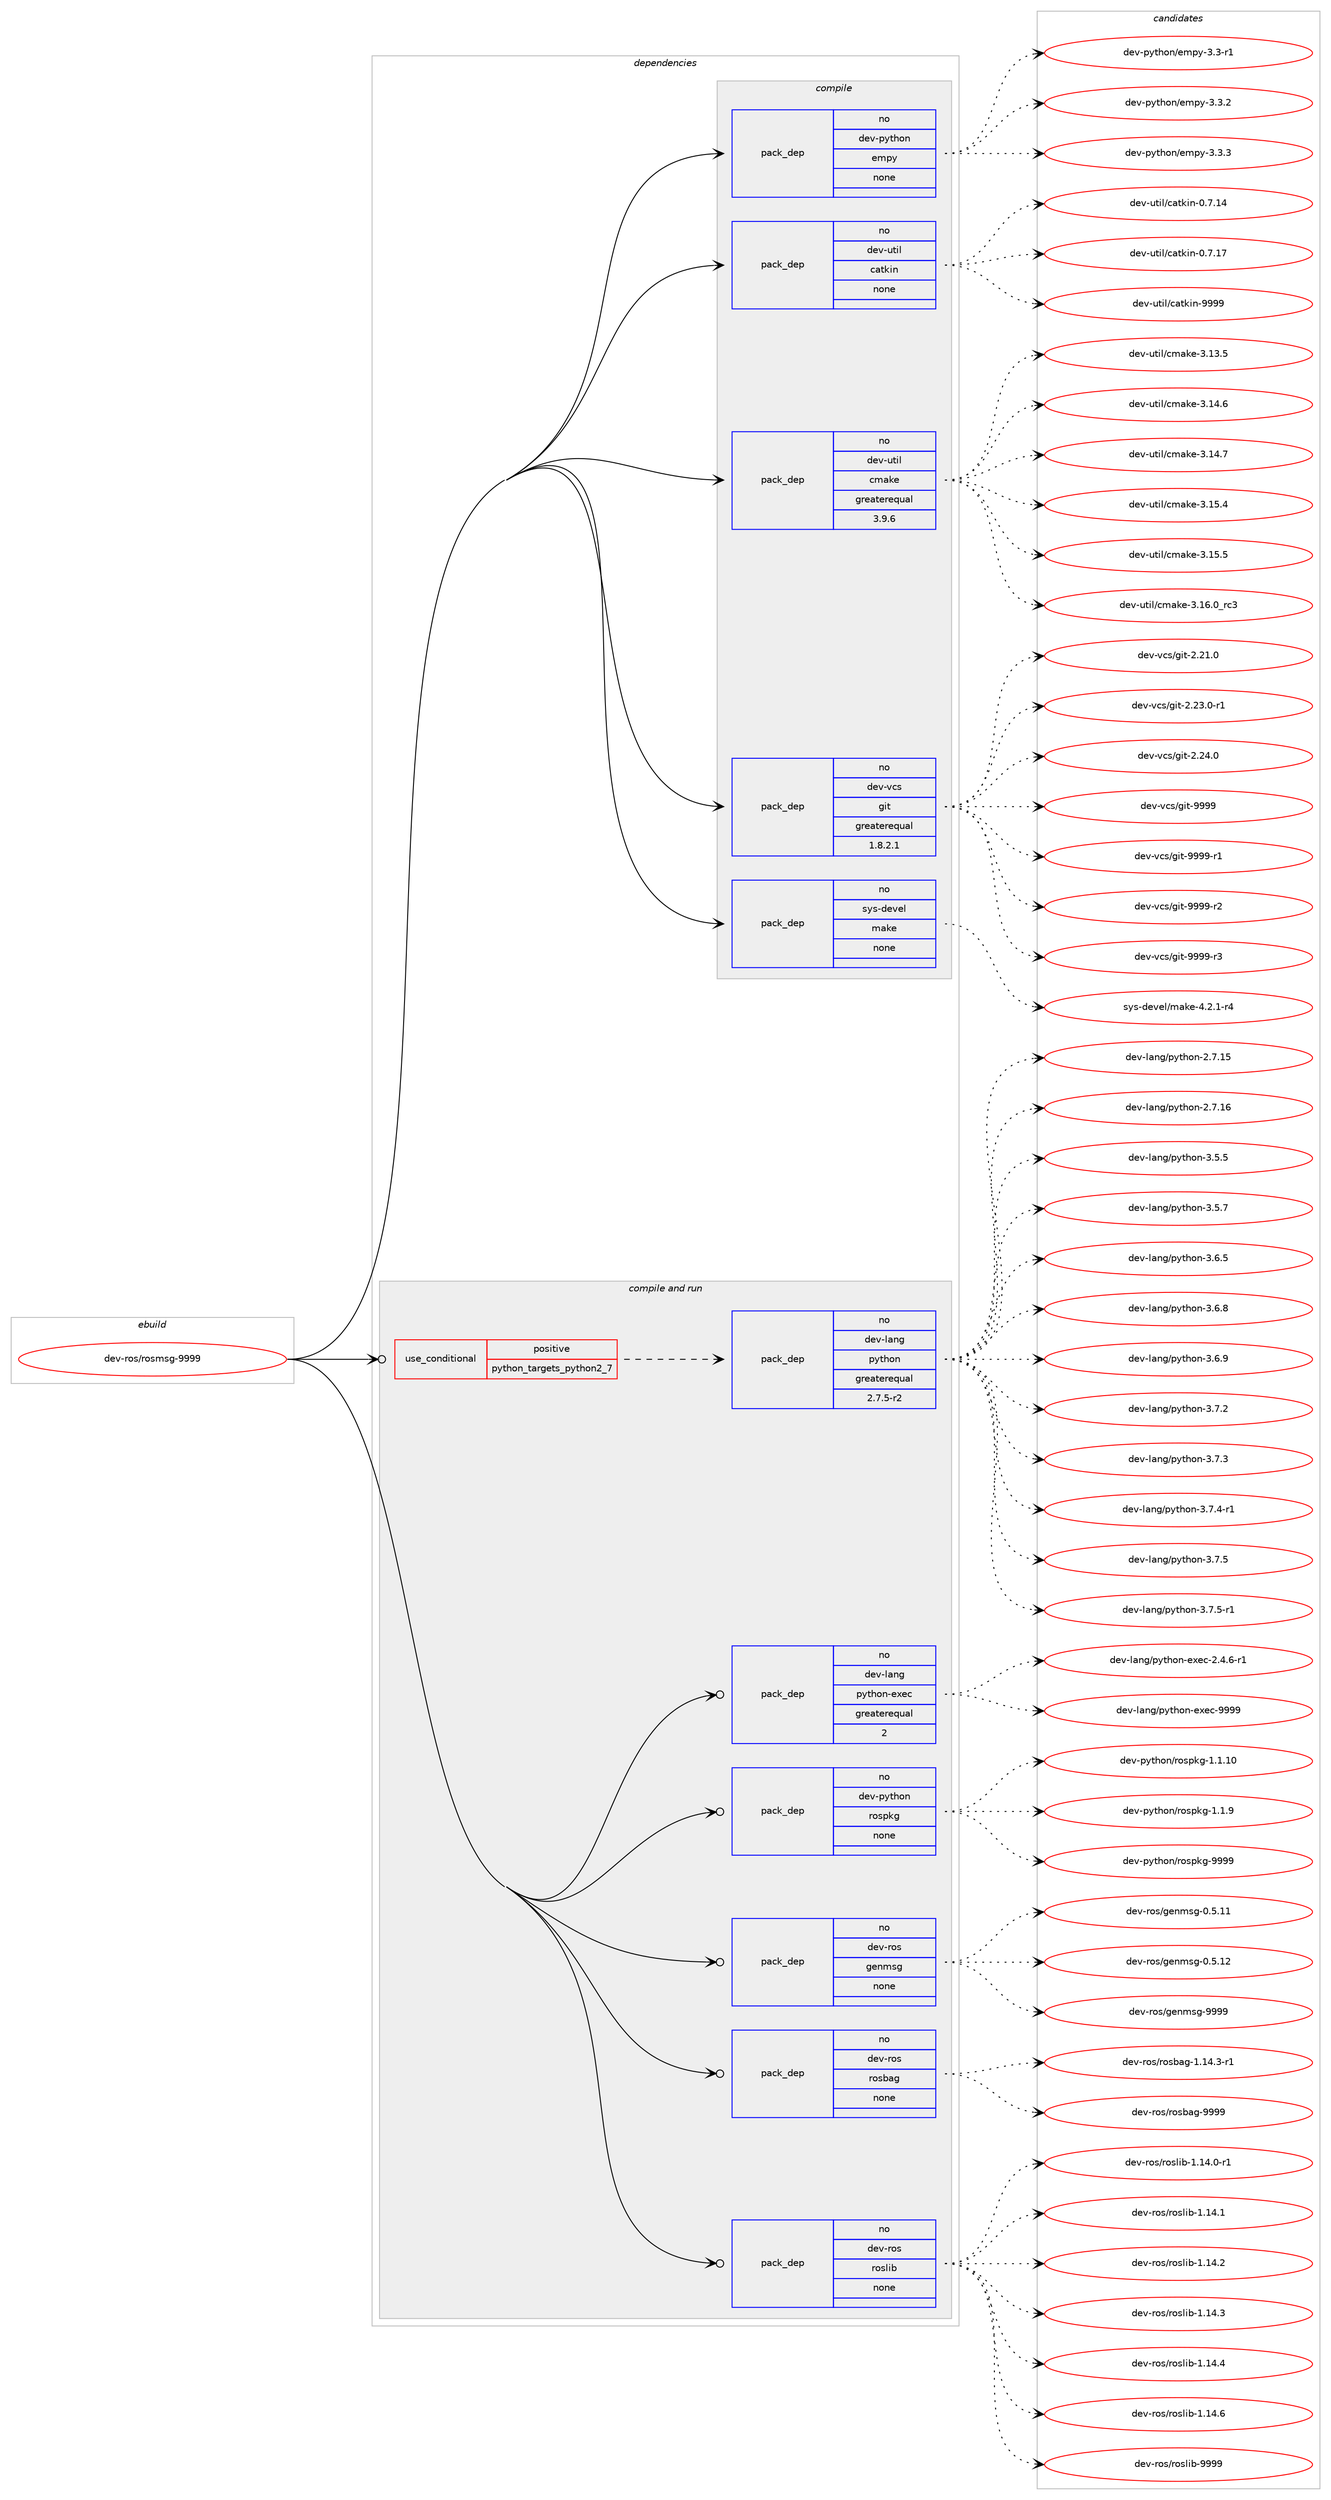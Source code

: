 digraph prolog {

# *************
# Graph options
# *************

newrank=true;
concentrate=true;
compound=true;
graph [rankdir=LR,fontname=Helvetica,fontsize=10,ranksep=1.5];#, ranksep=2.5, nodesep=0.2];
edge  [arrowhead=vee];
node  [fontname=Helvetica,fontsize=10];

# **********
# The ebuild
# **********

subgraph cluster_leftcol {
color=gray;
rank=same;
label=<<i>ebuild</i>>;
id [label="dev-ros/rosmsg-9999", color=red, width=4, href="../dev-ros/rosmsg-9999.svg"];
}

# ****************
# The dependencies
# ****************

subgraph cluster_midcol {
color=gray;
label=<<i>dependencies</i>>;
subgraph cluster_compile {
fillcolor="#eeeeee";
style=filled;
label=<<i>compile</i>>;
subgraph pack495610 {
dependency662312 [label=<<TABLE BORDER="0" CELLBORDER="1" CELLSPACING="0" CELLPADDING="4" WIDTH="220"><TR><TD ROWSPAN="6" CELLPADDING="30">pack_dep</TD></TR><TR><TD WIDTH="110">no</TD></TR><TR><TD>dev-python</TD></TR><TR><TD>empy</TD></TR><TR><TD>none</TD></TR><TR><TD></TD></TR></TABLE>>, shape=none, color=blue];
}
id:e -> dependency662312:w [weight=20,style="solid",arrowhead="vee"];
subgraph pack495611 {
dependency662313 [label=<<TABLE BORDER="0" CELLBORDER="1" CELLSPACING="0" CELLPADDING="4" WIDTH="220"><TR><TD ROWSPAN="6" CELLPADDING="30">pack_dep</TD></TR><TR><TD WIDTH="110">no</TD></TR><TR><TD>dev-util</TD></TR><TR><TD>catkin</TD></TR><TR><TD>none</TD></TR><TR><TD></TD></TR></TABLE>>, shape=none, color=blue];
}
id:e -> dependency662313:w [weight=20,style="solid",arrowhead="vee"];
subgraph pack495612 {
dependency662314 [label=<<TABLE BORDER="0" CELLBORDER="1" CELLSPACING="0" CELLPADDING="4" WIDTH="220"><TR><TD ROWSPAN="6" CELLPADDING="30">pack_dep</TD></TR><TR><TD WIDTH="110">no</TD></TR><TR><TD>dev-util</TD></TR><TR><TD>cmake</TD></TR><TR><TD>greaterequal</TD></TR><TR><TD>3.9.6</TD></TR></TABLE>>, shape=none, color=blue];
}
id:e -> dependency662314:w [weight=20,style="solid",arrowhead="vee"];
subgraph pack495613 {
dependency662315 [label=<<TABLE BORDER="0" CELLBORDER="1" CELLSPACING="0" CELLPADDING="4" WIDTH="220"><TR><TD ROWSPAN="6" CELLPADDING="30">pack_dep</TD></TR><TR><TD WIDTH="110">no</TD></TR><TR><TD>dev-vcs</TD></TR><TR><TD>git</TD></TR><TR><TD>greaterequal</TD></TR><TR><TD>1.8.2.1</TD></TR></TABLE>>, shape=none, color=blue];
}
id:e -> dependency662315:w [weight=20,style="solid",arrowhead="vee"];
subgraph pack495614 {
dependency662316 [label=<<TABLE BORDER="0" CELLBORDER="1" CELLSPACING="0" CELLPADDING="4" WIDTH="220"><TR><TD ROWSPAN="6" CELLPADDING="30">pack_dep</TD></TR><TR><TD WIDTH="110">no</TD></TR><TR><TD>sys-devel</TD></TR><TR><TD>make</TD></TR><TR><TD>none</TD></TR><TR><TD></TD></TR></TABLE>>, shape=none, color=blue];
}
id:e -> dependency662316:w [weight=20,style="solid",arrowhead="vee"];
}
subgraph cluster_compileandrun {
fillcolor="#eeeeee";
style=filled;
label=<<i>compile and run</i>>;
subgraph cond154796 {
dependency662317 [label=<<TABLE BORDER="0" CELLBORDER="1" CELLSPACING="0" CELLPADDING="4"><TR><TD ROWSPAN="3" CELLPADDING="10">use_conditional</TD></TR><TR><TD>positive</TD></TR><TR><TD>python_targets_python2_7</TD></TR></TABLE>>, shape=none, color=red];
subgraph pack495615 {
dependency662318 [label=<<TABLE BORDER="0" CELLBORDER="1" CELLSPACING="0" CELLPADDING="4" WIDTH="220"><TR><TD ROWSPAN="6" CELLPADDING="30">pack_dep</TD></TR><TR><TD WIDTH="110">no</TD></TR><TR><TD>dev-lang</TD></TR><TR><TD>python</TD></TR><TR><TD>greaterequal</TD></TR><TR><TD>2.7.5-r2</TD></TR></TABLE>>, shape=none, color=blue];
}
dependency662317:e -> dependency662318:w [weight=20,style="dashed",arrowhead="vee"];
}
id:e -> dependency662317:w [weight=20,style="solid",arrowhead="odotvee"];
subgraph pack495616 {
dependency662319 [label=<<TABLE BORDER="0" CELLBORDER="1" CELLSPACING="0" CELLPADDING="4" WIDTH="220"><TR><TD ROWSPAN="6" CELLPADDING="30">pack_dep</TD></TR><TR><TD WIDTH="110">no</TD></TR><TR><TD>dev-lang</TD></TR><TR><TD>python-exec</TD></TR><TR><TD>greaterequal</TD></TR><TR><TD>2</TD></TR></TABLE>>, shape=none, color=blue];
}
id:e -> dependency662319:w [weight=20,style="solid",arrowhead="odotvee"];
subgraph pack495617 {
dependency662320 [label=<<TABLE BORDER="0" CELLBORDER="1" CELLSPACING="0" CELLPADDING="4" WIDTH="220"><TR><TD ROWSPAN="6" CELLPADDING="30">pack_dep</TD></TR><TR><TD WIDTH="110">no</TD></TR><TR><TD>dev-python</TD></TR><TR><TD>rospkg</TD></TR><TR><TD>none</TD></TR><TR><TD></TD></TR></TABLE>>, shape=none, color=blue];
}
id:e -> dependency662320:w [weight=20,style="solid",arrowhead="odotvee"];
subgraph pack495618 {
dependency662321 [label=<<TABLE BORDER="0" CELLBORDER="1" CELLSPACING="0" CELLPADDING="4" WIDTH="220"><TR><TD ROWSPAN="6" CELLPADDING="30">pack_dep</TD></TR><TR><TD WIDTH="110">no</TD></TR><TR><TD>dev-ros</TD></TR><TR><TD>genmsg</TD></TR><TR><TD>none</TD></TR><TR><TD></TD></TR></TABLE>>, shape=none, color=blue];
}
id:e -> dependency662321:w [weight=20,style="solid",arrowhead="odotvee"];
subgraph pack495619 {
dependency662322 [label=<<TABLE BORDER="0" CELLBORDER="1" CELLSPACING="0" CELLPADDING="4" WIDTH="220"><TR><TD ROWSPAN="6" CELLPADDING="30">pack_dep</TD></TR><TR><TD WIDTH="110">no</TD></TR><TR><TD>dev-ros</TD></TR><TR><TD>rosbag</TD></TR><TR><TD>none</TD></TR><TR><TD></TD></TR></TABLE>>, shape=none, color=blue];
}
id:e -> dependency662322:w [weight=20,style="solid",arrowhead="odotvee"];
subgraph pack495620 {
dependency662323 [label=<<TABLE BORDER="0" CELLBORDER="1" CELLSPACING="0" CELLPADDING="4" WIDTH="220"><TR><TD ROWSPAN="6" CELLPADDING="30">pack_dep</TD></TR><TR><TD WIDTH="110">no</TD></TR><TR><TD>dev-ros</TD></TR><TR><TD>roslib</TD></TR><TR><TD>none</TD></TR><TR><TD></TD></TR></TABLE>>, shape=none, color=blue];
}
id:e -> dependency662323:w [weight=20,style="solid",arrowhead="odotvee"];
}
subgraph cluster_run {
fillcolor="#eeeeee";
style=filled;
label=<<i>run</i>>;
}
}

# **************
# The candidates
# **************

subgraph cluster_choices {
rank=same;
color=gray;
label=<<i>candidates</i>>;

subgraph choice495610 {
color=black;
nodesep=1;
choice1001011184511212111610411111047101109112121455146514511449 [label="dev-python/empy-3.3-r1", color=red, width=4,href="../dev-python/empy-3.3-r1.svg"];
choice1001011184511212111610411111047101109112121455146514650 [label="dev-python/empy-3.3.2", color=red, width=4,href="../dev-python/empy-3.3.2.svg"];
choice1001011184511212111610411111047101109112121455146514651 [label="dev-python/empy-3.3.3", color=red, width=4,href="../dev-python/empy-3.3.3.svg"];
dependency662312:e -> choice1001011184511212111610411111047101109112121455146514511449:w [style=dotted,weight="100"];
dependency662312:e -> choice1001011184511212111610411111047101109112121455146514650:w [style=dotted,weight="100"];
dependency662312:e -> choice1001011184511212111610411111047101109112121455146514651:w [style=dotted,weight="100"];
}
subgraph choice495611 {
color=black;
nodesep=1;
choice1001011184511711610510847999711610710511045484655464952 [label="dev-util/catkin-0.7.14", color=red, width=4,href="../dev-util/catkin-0.7.14.svg"];
choice1001011184511711610510847999711610710511045484655464955 [label="dev-util/catkin-0.7.17", color=red, width=4,href="../dev-util/catkin-0.7.17.svg"];
choice100101118451171161051084799971161071051104557575757 [label="dev-util/catkin-9999", color=red, width=4,href="../dev-util/catkin-9999.svg"];
dependency662313:e -> choice1001011184511711610510847999711610710511045484655464952:w [style=dotted,weight="100"];
dependency662313:e -> choice1001011184511711610510847999711610710511045484655464955:w [style=dotted,weight="100"];
dependency662313:e -> choice100101118451171161051084799971161071051104557575757:w [style=dotted,weight="100"];
}
subgraph choice495612 {
color=black;
nodesep=1;
choice1001011184511711610510847991099710710145514649514653 [label="dev-util/cmake-3.13.5", color=red, width=4,href="../dev-util/cmake-3.13.5.svg"];
choice1001011184511711610510847991099710710145514649524654 [label="dev-util/cmake-3.14.6", color=red, width=4,href="../dev-util/cmake-3.14.6.svg"];
choice1001011184511711610510847991099710710145514649524655 [label="dev-util/cmake-3.14.7", color=red, width=4,href="../dev-util/cmake-3.14.7.svg"];
choice1001011184511711610510847991099710710145514649534652 [label="dev-util/cmake-3.15.4", color=red, width=4,href="../dev-util/cmake-3.15.4.svg"];
choice1001011184511711610510847991099710710145514649534653 [label="dev-util/cmake-3.15.5", color=red, width=4,href="../dev-util/cmake-3.15.5.svg"];
choice1001011184511711610510847991099710710145514649544648951149951 [label="dev-util/cmake-3.16.0_rc3", color=red, width=4,href="../dev-util/cmake-3.16.0_rc3.svg"];
dependency662314:e -> choice1001011184511711610510847991099710710145514649514653:w [style=dotted,weight="100"];
dependency662314:e -> choice1001011184511711610510847991099710710145514649524654:w [style=dotted,weight="100"];
dependency662314:e -> choice1001011184511711610510847991099710710145514649524655:w [style=dotted,weight="100"];
dependency662314:e -> choice1001011184511711610510847991099710710145514649534652:w [style=dotted,weight="100"];
dependency662314:e -> choice1001011184511711610510847991099710710145514649534653:w [style=dotted,weight="100"];
dependency662314:e -> choice1001011184511711610510847991099710710145514649544648951149951:w [style=dotted,weight="100"];
}
subgraph choice495613 {
color=black;
nodesep=1;
choice10010111845118991154710310511645504650494648 [label="dev-vcs/git-2.21.0", color=red, width=4,href="../dev-vcs/git-2.21.0.svg"];
choice100101118451189911547103105116455046505146484511449 [label="dev-vcs/git-2.23.0-r1", color=red, width=4,href="../dev-vcs/git-2.23.0-r1.svg"];
choice10010111845118991154710310511645504650524648 [label="dev-vcs/git-2.24.0", color=red, width=4,href="../dev-vcs/git-2.24.0.svg"];
choice1001011184511899115471031051164557575757 [label="dev-vcs/git-9999", color=red, width=4,href="../dev-vcs/git-9999.svg"];
choice10010111845118991154710310511645575757574511449 [label="dev-vcs/git-9999-r1", color=red, width=4,href="../dev-vcs/git-9999-r1.svg"];
choice10010111845118991154710310511645575757574511450 [label="dev-vcs/git-9999-r2", color=red, width=4,href="../dev-vcs/git-9999-r2.svg"];
choice10010111845118991154710310511645575757574511451 [label="dev-vcs/git-9999-r3", color=red, width=4,href="../dev-vcs/git-9999-r3.svg"];
dependency662315:e -> choice10010111845118991154710310511645504650494648:w [style=dotted,weight="100"];
dependency662315:e -> choice100101118451189911547103105116455046505146484511449:w [style=dotted,weight="100"];
dependency662315:e -> choice10010111845118991154710310511645504650524648:w [style=dotted,weight="100"];
dependency662315:e -> choice1001011184511899115471031051164557575757:w [style=dotted,weight="100"];
dependency662315:e -> choice10010111845118991154710310511645575757574511449:w [style=dotted,weight="100"];
dependency662315:e -> choice10010111845118991154710310511645575757574511450:w [style=dotted,weight="100"];
dependency662315:e -> choice10010111845118991154710310511645575757574511451:w [style=dotted,weight="100"];
}
subgraph choice495614 {
color=black;
nodesep=1;
choice1151211154510010111810110847109971071014552465046494511452 [label="sys-devel/make-4.2.1-r4", color=red, width=4,href="../sys-devel/make-4.2.1-r4.svg"];
dependency662316:e -> choice1151211154510010111810110847109971071014552465046494511452:w [style=dotted,weight="100"];
}
subgraph choice495615 {
color=black;
nodesep=1;
choice10010111845108971101034711212111610411111045504655464953 [label="dev-lang/python-2.7.15", color=red, width=4,href="../dev-lang/python-2.7.15.svg"];
choice10010111845108971101034711212111610411111045504655464954 [label="dev-lang/python-2.7.16", color=red, width=4,href="../dev-lang/python-2.7.16.svg"];
choice100101118451089711010347112121116104111110455146534653 [label="dev-lang/python-3.5.5", color=red, width=4,href="../dev-lang/python-3.5.5.svg"];
choice100101118451089711010347112121116104111110455146534655 [label="dev-lang/python-3.5.7", color=red, width=4,href="../dev-lang/python-3.5.7.svg"];
choice100101118451089711010347112121116104111110455146544653 [label="dev-lang/python-3.6.5", color=red, width=4,href="../dev-lang/python-3.6.5.svg"];
choice100101118451089711010347112121116104111110455146544656 [label="dev-lang/python-3.6.8", color=red, width=4,href="../dev-lang/python-3.6.8.svg"];
choice100101118451089711010347112121116104111110455146544657 [label="dev-lang/python-3.6.9", color=red, width=4,href="../dev-lang/python-3.6.9.svg"];
choice100101118451089711010347112121116104111110455146554650 [label="dev-lang/python-3.7.2", color=red, width=4,href="../dev-lang/python-3.7.2.svg"];
choice100101118451089711010347112121116104111110455146554651 [label="dev-lang/python-3.7.3", color=red, width=4,href="../dev-lang/python-3.7.3.svg"];
choice1001011184510897110103471121211161041111104551465546524511449 [label="dev-lang/python-3.7.4-r1", color=red, width=4,href="../dev-lang/python-3.7.4-r1.svg"];
choice100101118451089711010347112121116104111110455146554653 [label="dev-lang/python-3.7.5", color=red, width=4,href="../dev-lang/python-3.7.5.svg"];
choice1001011184510897110103471121211161041111104551465546534511449 [label="dev-lang/python-3.7.5-r1", color=red, width=4,href="../dev-lang/python-3.7.5-r1.svg"];
dependency662318:e -> choice10010111845108971101034711212111610411111045504655464953:w [style=dotted,weight="100"];
dependency662318:e -> choice10010111845108971101034711212111610411111045504655464954:w [style=dotted,weight="100"];
dependency662318:e -> choice100101118451089711010347112121116104111110455146534653:w [style=dotted,weight="100"];
dependency662318:e -> choice100101118451089711010347112121116104111110455146534655:w [style=dotted,weight="100"];
dependency662318:e -> choice100101118451089711010347112121116104111110455146544653:w [style=dotted,weight="100"];
dependency662318:e -> choice100101118451089711010347112121116104111110455146544656:w [style=dotted,weight="100"];
dependency662318:e -> choice100101118451089711010347112121116104111110455146544657:w [style=dotted,weight="100"];
dependency662318:e -> choice100101118451089711010347112121116104111110455146554650:w [style=dotted,weight="100"];
dependency662318:e -> choice100101118451089711010347112121116104111110455146554651:w [style=dotted,weight="100"];
dependency662318:e -> choice1001011184510897110103471121211161041111104551465546524511449:w [style=dotted,weight="100"];
dependency662318:e -> choice100101118451089711010347112121116104111110455146554653:w [style=dotted,weight="100"];
dependency662318:e -> choice1001011184510897110103471121211161041111104551465546534511449:w [style=dotted,weight="100"];
}
subgraph choice495616 {
color=black;
nodesep=1;
choice10010111845108971101034711212111610411111045101120101994550465246544511449 [label="dev-lang/python-exec-2.4.6-r1", color=red, width=4,href="../dev-lang/python-exec-2.4.6-r1.svg"];
choice10010111845108971101034711212111610411111045101120101994557575757 [label="dev-lang/python-exec-9999", color=red, width=4,href="../dev-lang/python-exec-9999.svg"];
dependency662319:e -> choice10010111845108971101034711212111610411111045101120101994550465246544511449:w [style=dotted,weight="100"];
dependency662319:e -> choice10010111845108971101034711212111610411111045101120101994557575757:w [style=dotted,weight="100"];
}
subgraph choice495617 {
color=black;
nodesep=1;
choice100101118451121211161041111104711411111511210710345494649464948 [label="dev-python/rospkg-1.1.10", color=red, width=4,href="../dev-python/rospkg-1.1.10.svg"];
choice1001011184511212111610411111047114111115112107103454946494657 [label="dev-python/rospkg-1.1.9", color=red, width=4,href="../dev-python/rospkg-1.1.9.svg"];
choice10010111845112121116104111110471141111151121071034557575757 [label="dev-python/rospkg-9999", color=red, width=4,href="../dev-python/rospkg-9999.svg"];
dependency662320:e -> choice100101118451121211161041111104711411111511210710345494649464948:w [style=dotted,weight="100"];
dependency662320:e -> choice1001011184511212111610411111047114111115112107103454946494657:w [style=dotted,weight="100"];
dependency662320:e -> choice10010111845112121116104111110471141111151121071034557575757:w [style=dotted,weight="100"];
}
subgraph choice495618 {
color=black;
nodesep=1;
choice100101118451141111154710310111010911510345484653464949 [label="dev-ros/genmsg-0.5.11", color=red, width=4,href="../dev-ros/genmsg-0.5.11.svg"];
choice100101118451141111154710310111010911510345484653464950 [label="dev-ros/genmsg-0.5.12", color=red, width=4,href="../dev-ros/genmsg-0.5.12.svg"];
choice10010111845114111115471031011101091151034557575757 [label="dev-ros/genmsg-9999", color=red, width=4,href="../dev-ros/genmsg-9999.svg"];
dependency662321:e -> choice100101118451141111154710310111010911510345484653464949:w [style=dotted,weight="100"];
dependency662321:e -> choice100101118451141111154710310111010911510345484653464950:w [style=dotted,weight="100"];
dependency662321:e -> choice10010111845114111115471031011101091151034557575757:w [style=dotted,weight="100"];
}
subgraph choice495619 {
color=black;
nodesep=1;
choice10010111845114111115471141111159897103454946495246514511449 [label="dev-ros/rosbag-1.14.3-r1", color=red, width=4,href="../dev-ros/rosbag-1.14.3-r1.svg"];
choice100101118451141111154711411111598971034557575757 [label="dev-ros/rosbag-9999", color=red, width=4,href="../dev-ros/rosbag-9999.svg"];
dependency662322:e -> choice10010111845114111115471141111159897103454946495246514511449:w [style=dotted,weight="100"];
dependency662322:e -> choice100101118451141111154711411111598971034557575757:w [style=dotted,weight="100"];
}
subgraph choice495620 {
color=black;
nodesep=1;
choice100101118451141111154711411111510810598454946495246484511449 [label="dev-ros/roslib-1.14.0-r1", color=red, width=4,href="../dev-ros/roslib-1.14.0-r1.svg"];
choice10010111845114111115471141111151081059845494649524649 [label="dev-ros/roslib-1.14.1", color=red, width=4,href="../dev-ros/roslib-1.14.1.svg"];
choice10010111845114111115471141111151081059845494649524650 [label="dev-ros/roslib-1.14.2", color=red, width=4,href="../dev-ros/roslib-1.14.2.svg"];
choice10010111845114111115471141111151081059845494649524651 [label="dev-ros/roslib-1.14.3", color=red, width=4,href="../dev-ros/roslib-1.14.3.svg"];
choice10010111845114111115471141111151081059845494649524652 [label="dev-ros/roslib-1.14.4", color=red, width=4,href="../dev-ros/roslib-1.14.4.svg"];
choice10010111845114111115471141111151081059845494649524654 [label="dev-ros/roslib-1.14.6", color=red, width=4,href="../dev-ros/roslib-1.14.6.svg"];
choice1001011184511411111547114111115108105984557575757 [label="dev-ros/roslib-9999", color=red, width=4,href="../dev-ros/roslib-9999.svg"];
dependency662323:e -> choice100101118451141111154711411111510810598454946495246484511449:w [style=dotted,weight="100"];
dependency662323:e -> choice10010111845114111115471141111151081059845494649524649:w [style=dotted,weight="100"];
dependency662323:e -> choice10010111845114111115471141111151081059845494649524650:w [style=dotted,weight="100"];
dependency662323:e -> choice10010111845114111115471141111151081059845494649524651:w [style=dotted,weight="100"];
dependency662323:e -> choice10010111845114111115471141111151081059845494649524652:w [style=dotted,weight="100"];
dependency662323:e -> choice10010111845114111115471141111151081059845494649524654:w [style=dotted,weight="100"];
dependency662323:e -> choice1001011184511411111547114111115108105984557575757:w [style=dotted,weight="100"];
}
}

}
